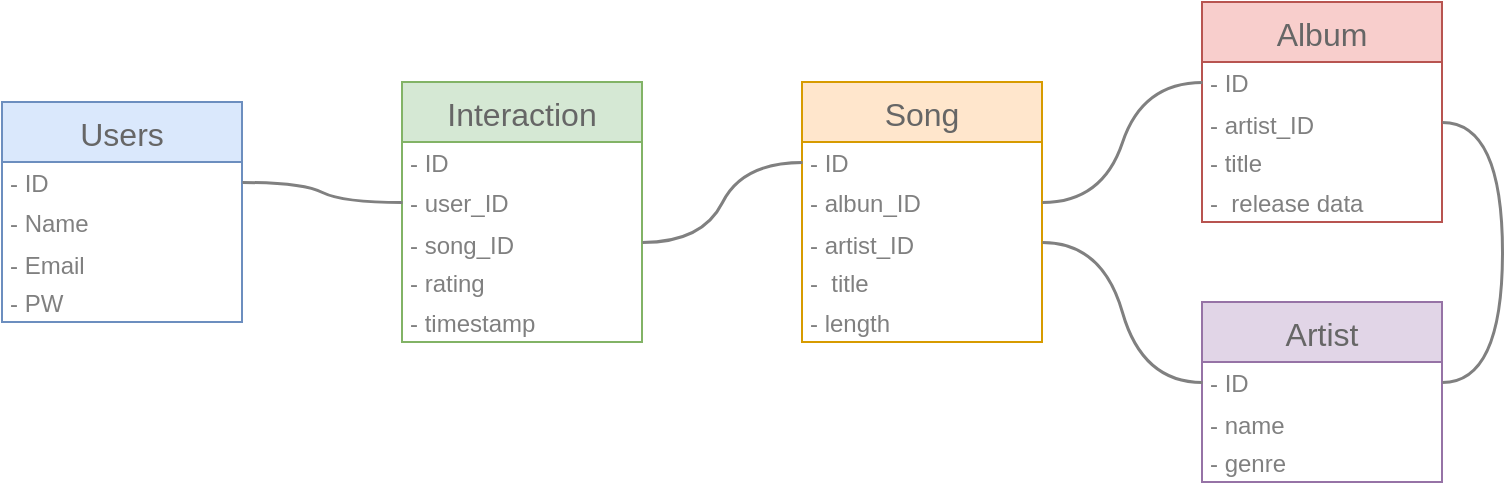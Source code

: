 <mxfile version="20.2.3" type="device" pages="2"><diagram id="tqvCPqzHmAFAke1gjJsW" name="sql-schema"><mxGraphModel dx="2194" dy="1311" grid="1" gridSize="10" guides="1" tooltips="1" connect="1" arrows="1" fold="1" page="1" pageScale="1" pageWidth="827" pageHeight="1169" background="none" math="0" shadow="0"><root><mxCell id="0"/><mxCell id="1" style="background=red;" parent="0"/><mxCell id="zGh4SkwfOXSBzjYeMg2e-2" value="Users" style="swimlane;fontStyle=0;childLayout=stackLayout;horizontal=1;startSize=30;horizontalStack=0;resizeParent=1;resizeParentMax=0;resizeLast=0;collapsible=1;marginBottom=0;strokeColor=#6c8ebf;labelBackgroundColor=none;fillColor=#dae8fc;fontColor=#666666;fontSize=16;" vertex="1" parent="1"><mxGeometry x="40" y="90" width="120" height="110" as="geometry"><mxRectangle x="320" y="280" width="80" height="30" as="alternateBounds"/></mxGeometry></mxCell><mxCell id="zGh4SkwfOXSBzjYeMg2e-3" value="- ID" style="text;strokeColor=none;fillColor=none;align=left;verticalAlign=middle;spacingLeft=4;spacingRight=0;overflow=hidden;points=[[0,0.5],[1,0.5]];portConstraint=eastwest;rotatable=0;fontColor=#808080;spacing=0;fontSize=12;" vertex="1" parent="zGh4SkwfOXSBzjYeMg2e-2"><mxGeometry y="30" width="120" height="20" as="geometry"/></mxCell><mxCell id="zGh4SkwfOXSBzjYeMg2e-4" value="- Name" style="text;strokeColor=none;fillColor=none;align=left;verticalAlign=middle;spacingLeft=4;spacingRight=0;overflow=hidden;points=[[0,0.5],[1,0.5]];portConstraint=eastwest;rotatable=0;fontColor=#808080;spacing=0;fontSize=12;" vertex="1" parent="zGh4SkwfOXSBzjYeMg2e-2"><mxGeometry y="50" width="120" height="20" as="geometry"/></mxCell><mxCell id="zGh4SkwfOXSBzjYeMg2e-11" value="- Email" style="text;strokeColor=none;fillColor=none;spacingLeft=4;spacingRight=0;overflow=hidden;rotatable=0;points=[[0,0.5],[1,0.5]];portConstraint=eastwest;fontSize=12;fontColor=#808080;spacing=0;" vertex="1" parent="zGh4SkwfOXSBzjYeMg2e-2"><mxGeometry y="70" width="120" height="20" as="geometry"/></mxCell><mxCell id="zGh4SkwfOXSBzjYeMg2e-5" value="- PW" style="text;strokeColor=none;fillColor=none;align=left;verticalAlign=middle;spacingLeft=4;spacingRight=0;overflow=hidden;points=[[0,0.5],[1,0.5]];portConstraint=eastwest;rotatable=0;fontColor=#808080;spacing=0;fontSize=12;" vertex="1" parent="zGh4SkwfOXSBzjYeMg2e-2"><mxGeometry y="90" width="120" height="20" as="geometry"/></mxCell><mxCell id="zGh4SkwfOXSBzjYeMg2e-12" value="Interaction" style="swimlane;fontStyle=0;childLayout=stackLayout;horizontal=1;startSize=30;horizontalStack=0;resizeParent=1;resizeParentMax=0;resizeLast=0;collapsible=1;marginBottom=0;strokeColor=#82b366;labelBackgroundColor=none;fillColor=#d5e8d4;fontSize=16;fontColor=#666666;" vertex="1" parent="1"><mxGeometry x="240" y="80" width="120" height="130" as="geometry"><mxRectangle x="320" y="280" width="80" height="30" as="alternateBounds"/></mxGeometry></mxCell><mxCell id="zGh4SkwfOXSBzjYeMg2e-13" value="- ID" style="text;strokeColor=none;fillColor=none;align=left;verticalAlign=middle;spacingLeft=4;spacingRight=0;overflow=hidden;points=[[0,0.5],[1,0.5]];portConstraint=eastwest;rotatable=0;fontColor=#808080;spacing=0;fontSize=12;" vertex="1" parent="zGh4SkwfOXSBzjYeMg2e-12"><mxGeometry y="30" width="120" height="20" as="geometry"/></mxCell><mxCell id="zGh4SkwfOXSBzjYeMg2e-14" value="- user_ID" style="text;strokeColor=none;fillColor=none;align=left;verticalAlign=middle;spacingLeft=4;spacingRight=0;overflow=hidden;points=[[0,0.5],[1,0.5]];portConstraint=eastwest;rotatable=0;fontColor=#808080;spacing=0;fontSize=12;" vertex="1" parent="zGh4SkwfOXSBzjYeMg2e-12"><mxGeometry y="50" width="120" height="20" as="geometry"/></mxCell><mxCell id="zGh4SkwfOXSBzjYeMg2e-15" value="- song_ID" style="text;strokeColor=none;fillColor=none;spacingLeft=4;spacingRight=0;overflow=hidden;rotatable=0;points=[[0,0.5],[1,0.5]];portConstraint=eastwest;fontSize=12;fontColor=#808080;spacing=0;" vertex="1" parent="zGh4SkwfOXSBzjYeMg2e-12"><mxGeometry y="70" width="120" height="20" as="geometry"/></mxCell><mxCell id="zGh4SkwfOXSBzjYeMg2e-17" value="- rating" style="text;strokeColor=none;fillColor=none;align=left;verticalAlign=middle;spacingLeft=4;spacingRight=0;overflow=hidden;points=[[0,0.5],[1,0.5]];portConstraint=eastwest;rotatable=0;fontColor=#808080;spacing=0;fontSize=12;" vertex="1" parent="zGh4SkwfOXSBzjYeMg2e-12"><mxGeometry y="90" width="120" height="20" as="geometry"/></mxCell><mxCell id="zGh4SkwfOXSBzjYeMg2e-16" value="- timestamp" style="text;strokeColor=none;fillColor=none;align=left;verticalAlign=middle;spacingLeft=4;spacingRight=0;overflow=hidden;points=[[0,0.5],[1,0.5]];portConstraint=eastwest;rotatable=0;fontColor=#808080;spacing=0;fontSize=12;" vertex="1" parent="zGh4SkwfOXSBzjYeMg2e-12"><mxGeometry y="110" width="120" height="20" as="geometry"/></mxCell><mxCell id="zGh4SkwfOXSBzjYeMg2e-18" value="Song" style="swimlane;fontStyle=0;childLayout=stackLayout;horizontal=1;startSize=30;horizontalStack=0;resizeParent=1;resizeParentMax=0;resizeLast=0;collapsible=1;marginBottom=0;strokeColor=#d79b00;labelBackgroundColor=none;fillColor=#ffe6cc;fontSize=16;fontColor=#666666;" vertex="1" parent="1"><mxGeometry x="440" y="80" width="120" height="130" as="geometry"><mxRectangle x="320" y="280" width="80" height="30" as="alternateBounds"/></mxGeometry></mxCell><mxCell id="zGh4SkwfOXSBzjYeMg2e-19" value="- ID" style="text;strokeColor=none;fillColor=none;align=left;verticalAlign=middle;spacingLeft=4;spacingRight=0;overflow=hidden;points=[[0,0.5],[1,0.5]];portConstraint=eastwest;rotatable=0;fontColor=#808080;spacing=0;fontSize=12;" vertex="1" parent="zGh4SkwfOXSBzjYeMg2e-18"><mxGeometry y="30" width="120" height="20" as="geometry"/></mxCell><mxCell id="zGh4SkwfOXSBzjYeMg2e-20" value="- albun_ID" style="text;strokeColor=none;fillColor=none;align=left;verticalAlign=middle;spacingLeft=4;spacingRight=0;overflow=hidden;points=[[0,0.5],[1,0.5]];portConstraint=eastwest;rotatable=0;fontColor=#808080;spacing=0;fontSize=12;" vertex="1" parent="zGh4SkwfOXSBzjYeMg2e-18"><mxGeometry y="50" width="120" height="20" as="geometry"/></mxCell><mxCell id="zGh4SkwfOXSBzjYeMg2e-21" value="- artist_ID" style="text;strokeColor=none;fillColor=none;spacingLeft=4;spacingRight=0;overflow=hidden;rotatable=0;points=[[0,0.5],[1,0.5]];portConstraint=eastwest;fontSize=12;fontColor=#808080;spacing=0;" vertex="1" parent="zGh4SkwfOXSBzjYeMg2e-18"><mxGeometry y="70" width="120" height="20" as="geometry"/></mxCell><mxCell id="zGh4SkwfOXSBzjYeMg2e-22" value="-  title" style="text;strokeColor=none;fillColor=none;align=left;verticalAlign=middle;spacingLeft=4;spacingRight=0;overflow=hidden;points=[[0,0.5],[1,0.5]];portConstraint=eastwest;rotatable=0;fontColor=#808080;spacing=0;fontSize=12;" vertex="1" parent="zGh4SkwfOXSBzjYeMg2e-18"><mxGeometry y="90" width="120" height="20" as="geometry"/></mxCell><mxCell id="zGh4SkwfOXSBzjYeMg2e-23" value="- length" style="text;strokeColor=none;fillColor=none;align=left;verticalAlign=middle;spacingLeft=4;spacingRight=0;overflow=hidden;points=[[0,0.5],[1,0.5]];portConstraint=eastwest;rotatable=0;fontColor=#808080;spacing=0;fontSize=12;" vertex="1" parent="zGh4SkwfOXSBzjYeMg2e-18"><mxGeometry y="110" width="120" height="20" as="geometry"/></mxCell><mxCell id="zGh4SkwfOXSBzjYeMg2e-24" value="Album" style="swimlane;fontStyle=0;childLayout=stackLayout;horizontal=1;startSize=30;horizontalStack=0;resizeParent=1;resizeParentMax=0;resizeLast=0;collapsible=1;marginBottom=0;strokeColor=#b85450;labelBackgroundColor=none;fillColor=#f8cecc;fontSize=16;fontColor=#666666;" vertex="1" parent="1"><mxGeometry x="640" y="40" width="120" height="110" as="geometry"><mxRectangle x="320" y="280" width="80" height="30" as="alternateBounds"/></mxGeometry></mxCell><mxCell id="zGh4SkwfOXSBzjYeMg2e-25" value="- ID" style="text;strokeColor=none;fillColor=none;align=left;verticalAlign=middle;spacingLeft=4;spacingRight=0;overflow=hidden;points=[[0,0.5],[1,0.5]];portConstraint=eastwest;rotatable=0;fontColor=#808080;spacing=0;fontSize=12;" vertex="1" parent="zGh4SkwfOXSBzjYeMg2e-24"><mxGeometry y="30" width="120" height="20" as="geometry"/></mxCell><mxCell id="zGh4SkwfOXSBzjYeMg2e-27" value="- artist_ID" style="text;strokeColor=none;fillColor=none;spacingLeft=4;spacingRight=0;overflow=hidden;rotatable=0;points=[[0,0.5],[1,0.5]];portConstraint=eastwest;fontSize=12;fontColor=#808080;spacing=0;" vertex="1" parent="zGh4SkwfOXSBzjYeMg2e-24"><mxGeometry y="50" width="120" height="20" as="geometry"/></mxCell><mxCell id="zGh4SkwfOXSBzjYeMg2e-26" value="- title" style="text;strokeColor=none;fillColor=none;align=left;verticalAlign=middle;spacingLeft=4;spacingRight=0;overflow=hidden;points=[[0,0.5],[1,0.5]];portConstraint=eastwest;rotatable=0;fontColor=#808080;spacing=0;fontSize=12;" vertex="1" parent="zGh4SkwfOXSBzjYeMg2e-24"><mxGeometry y="70" width="120" height="20" as="geometry"/></mxCell><mxCell id="zGh4SkwfOXSBzjYeMg2e-28" value="-  release data" style="text;strokeColor=none;fillColor=none;align=left;verticalAlign=middle;spacingLeft=4;spacingRight=0;overflow=hidden;points=[[0,0.5],[1,0.5]];portConstraint=eastwest;rotatable=0;fontColor=#808080;spacing=0;fontSize=12;" vertex="1" parent="zGh4SkwfOXSBzjYeMg2e-24"><mxGeometry y="90" width="120" height="20" as="geometry"/></mxCell><mxCell id="zGh4SkwfOXSBzjYeMg2e-30" value="Artist" style="swimlane;fontStyle=0;childLayout=stackLayout;horizontal=1;startSize=30;horizontalStack=0;resizeParent=1;resizeParentMax=0;resizeLast=0;collapsible=1;marginBottom=0;strokeColor=#9673a6;labelBackgroundColor=none;fillColor=#e1d5e7;fontSize=16;fontColor=#666666;" vertex="1" parent="1"><mxGeometry x="640" y="190" width="120" height="90" as="geometry"><mxRectangle x="320" y="280" width="80" height="30" as="alternateBounds"/></mxGeometry></mxCell><mxCell id="zGh4SkwfOXSBzjYeMg2e-31" value="- ID" style="text;strokeColor=none;fillColor=none;align=left;verticalAlign=middle;spacingLeft=4;spacingRight=0;overflow=hidden;points=[[0,0.5],[1,0.5]];portConstraint=eastwest;rotatable=0;fontColor=#808080;spacing=0;fontSize=12;" vertex="1" parent="zGh4SkwfOXSBzjYeMg2e-30"><mxGeometry y="30" width="120" height="20" as="geometry"/></mxCell><mxCell id="zGh4SkwfOXSBzjYeMg2e-32" value="- name" style="text;strokeColor=none;fillColor=none;spacingLeft=4;spacingRight=0;overflow=hidden;rotatable=0;points=[[0,0.5],[1,0.5]];portConstraint=eastwest;fontSize=12;fontColor=#808080;spacing=0;" vertex="1" parent="zGh4SkwfOXSBzjYeMg2e-30"><mxGeometry y="50" width="120" height="20" as="geometry"/></mxCell><mxCell id="zGh4SkwfOXSBzjYeMg2e-33" value="- genre" style="text;strokeColor=none;fillColor=none;align=left;verticalAlign=middle;spacingLeft=4;spacingRight=0;overflow=hidden;points=[[0,0.5],[1,0.5]];portConstraint=eastwest;rotatable=0;fontColor=#808080;spacing=0;fontSize=12;" vertex="1" parent="zGh4SkwfOXSBzjYeMg2e-30"><mxGeometry y="70" width="120" height="20" as="geometry"/></mxCell><mxCell id="zGh4SkwfOXSBzjYeMg2e-40" style="edgeStyle=entityRelationEdgeStyle;curved=1;orthogonalLoop=1;jettySize=auto;html=1;entryX=0;entryY=0.5;entryDx=0;entryDy=0;fontSize=16;fontColor=#999999;endArrow=none;endFill=0;strokeColor=#808080;strokeWidth=1.5;" edge="1" parent="1" source="zGh4SkwfOXSBzjYeMg2e-3" target="zGh4SkwfOXSBzjYeMg2e-14"><mxGeometry relative="1" as="geometry"/></mxCell><mxCell id="zGh4SkwfOXSBzjYeMg2e-41" style="edgeStyle=entityRelationEdgeStyle;curved=1;orthogonalLoop=1;jettySize=auto;html=1;entryX=0;entryY=0.5;entryDx=0;entryDy=0;fontSize=16;fontColor=#999999;endArrow=none;endFill=0;strokeColor=#808080;strokeWidth=1.5;" edge="1" parent="1" source="zGh4SkwfOXSBzjYeMg2e-15" target="zGh4SkwfOXSBzjYeMg2e-19"><mxGeometry relative="1" as="geometry"/></mxCell><mxCell id="zGh4SkwfOXSBzjYeMg2e-42" style="edgeStyle=entityRelationEdgeStyle;curved=1;orthogonalLoop=1;jettySize=auto;html=1;entryX=0;entryY=0.5;entryDx=0;entryDy=0;fontSize=16;fontColor=#999999;endArrow=none;endFill=0;strokeColor=#808080;strokeWidth=1.5;" edge="1" parent="1" source="zGh4SkwfOXSBzjYeMg2e-20" target="zGh4SkwfOXSBzjYeMg2e-25"><mxGeometry relative="1" as="geometry"/></mxCell><mxCell id="zGh4SkwfOXSBzjYeMg2e-43" style="edgeStyle=entityRelationEdgeStyle;curved=1;orthogonalLoop=1;jettySize=auto;html=1;entryX=0;entryY=0.5;entryDx=0;entryDy=0;fontSize=16;fontColor=#999999;endArrow=none;endFill=0;strokeColor=#808080;strokeWidth=1.5;" edge="1" parent="1" source="zGh4SkwfOXSBzjYeMg2e-21" target="zGh4SkwfOXSBzjYeMg2e-31"><mxGeometry relative="1" as="geometry"/></mxCell><mxCell id="zGh4SkwfOXSBzjYeMg2e-44" style="edgeStyle=entityRelationEdgeStyle;curved=1;orthogonalLoop=1;jettySize=auto;html=1;entryX=1;entryY=0.5;entryDx=0;entryDy=0;fontSize=16;fontColor=#CCCCCC;endArrow=none;endFill=0;strokeColor=#808080;strokeWidth=1.5;" edge="1" parent="1" source="zGh4SkwfOXSBzjYeMg2e-27" target="zGh4SkwfOXSBzjYeMg2e-31"><mxGeometry relative="1" as="geometry"/></mxCell></root></mxGraphModel></diagram><diagram id="xTfZYg_CNqdQMs3_EABk" name="Page-2"><mxGraphModel dx="3169" dy="1893" grid="1" gridSize="10" guides="1" tooltips="1" connect="1" arrows="1" fold="1" page="1" pageScale="1" pageWidth="827" pageHeight="1169" math="0" shadow="0"><root><mxCell id="0"/><mxCell id="1" parent="0"/></root></mxGraphModel></diagram></mxfile>
